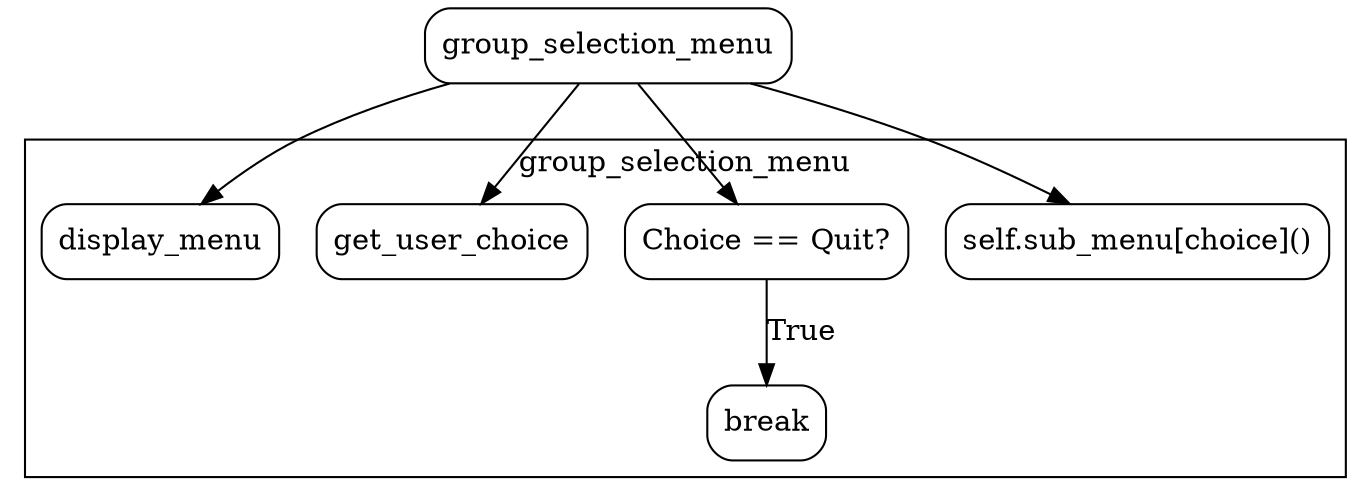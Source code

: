 digraph G {
    node [shape=box, style="rounded, filled", fillcolor="#ffffff"]

    subgraph cluster_group_selection_menu {
        label="group_selection_menu"
        display_menu [label="display_menu"]
        get_user_choice [label="get_user_choice"]
        condition [label="Choice == Quit?"]
        sub_menu [label="self.sub_menu[choice]()"]
        break [label="break"]
    }

    group_selection_menu -> display_menu
    group_selection_menu -> get_user_choice
    group_selection_menu -> condition
    group_selection_menu -> sub_menu
    condition -> break [label="True"]
}
